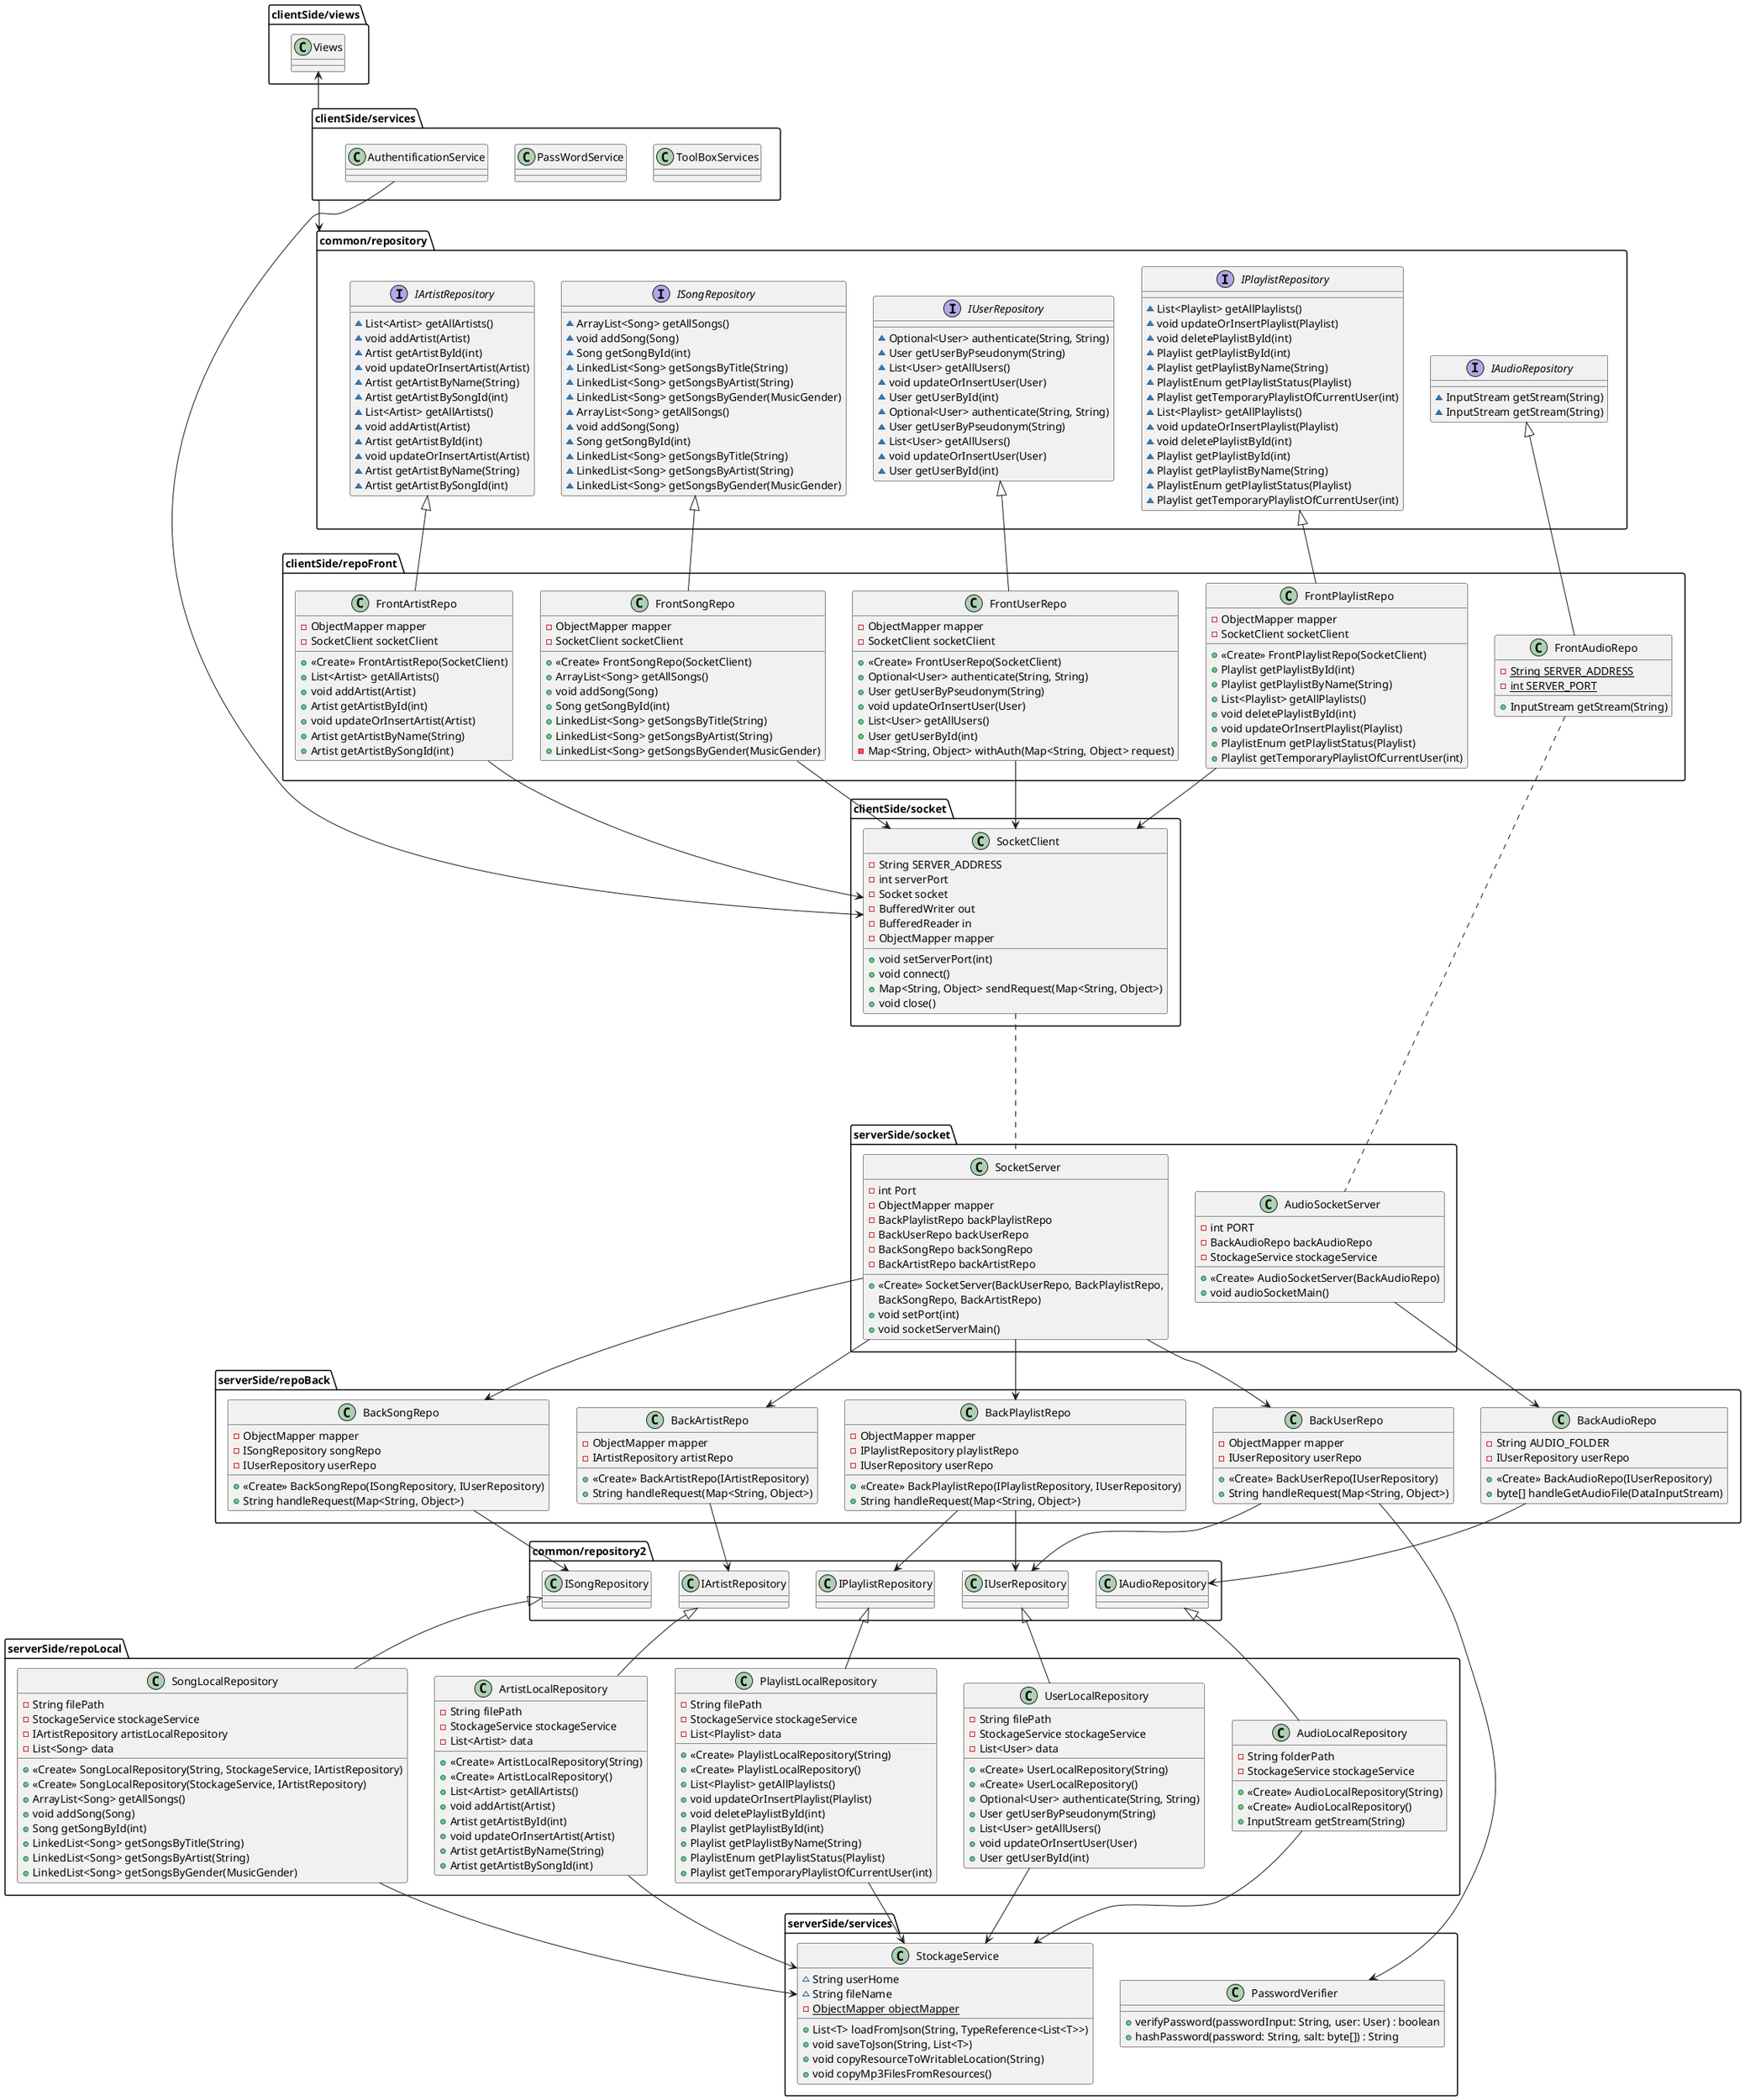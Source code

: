 @startuml

package "common/repository" {
    interface IPlaylistRepository {
        ~ List<Playlist> getAllPlaylists()
        ~ void updateOrInsertPlaylist(Playlist)
        ~ void deletePlaylistById(int)
        ~ Playlist getPlaylistById(int)
        ~ Playlist getPlaylistByName(String)
        ~ PlaylistEnum getPlaylistStatus(Playlist)
        ~ Playlist getTemporaryPlaylistOfCurrentUser(int)
    }

    interface IAudioRepository {
        ~ InputStream getStream(String)
    }

    interface IArtistRepository {
        ~ List<Artist> getAllArtists()
        ~ void addArtist(Artist)
        ~ Artist getArtistById(int)
        ~ void updateOrInsertArtist(Artist)
        ~ Artist getArtistByName(String)
        ~ Artist getArtistBySongId(int)
    }

    interface ISongRepository {
        ~ ArrayList<Song> getAllSongs()
        ~ void addSong(Song)
        ~ Song getSongById(int)
        ~ LinkedList<Song> getSongsByTitle(String)
        ~ LinkedList<Song> getSongsByArtist(String)
        ~ LinkedList<Song> getSongsByGender(MusicGender)
    }

    interface IUserRepository {
        ~ Optional<User> authenticate(String, String)
        ~ User getUserByPseudonym(String)
        ~ List<User> getAllUsers()
        ~ void updateOrInsertUser(User)
        ~ User getUserById(int)
    }
}

package "clientSide/repoFront" {
    class FrontAudioRepo {
        - {static} String SERVER_ADDRESS
        - {static} int SERVER_PORT
        + InputStream getStream(String)
    }

    class FrontArtistRepo {
        - ObjectMapper mapper
        - SocketClient socketClient
        + <<Create>> FrontArtistRepo(SocketClient)
        + List<Artist> getAllArtists()
        + void addArtist(Artist)
        + Artist getArtistById(int)
        + void updateOrInsertArtist(Artist)
        + Artist getArtistByName(String)
        + Artist getArtistBySongId(int)
    }

    class FrontUserRepo {
        - ObjectMapper mapper
        - SocketClient socketClient
        + <<Create>> FrontUserRepo(SocketClient)
        + Optional<User> authenticate(String, String)
        + User getUserByPseudonym(String)
        + void updateOrInsertUser(User)
        + List<User> getAllUsers()
        + User getUserById(int)
        - Map<String, Object> withAuth(Map<String, Object> request)
    }

    class FrontPlaylistRepo {
        - ObjectMapper mapper
        - SocketClient socketClient
        + <<Create>> FrontPlaylistRepo(SocketClient)
        + Playlist getPlaylistById(int)
        + Playlist getPlaylistByName(String)
        + List<Playlist> getAllPlaylists()
        + void deletePlaylistById(int)
        + void updateOrInsertPlaylist(Playlist)
        + PlaylistEnum getPlaylistStatus(Playlist)
        + Playlist getTemporaryPlaylistOfCurrentUser(int)
    }

    class FrontSongRepo {
        - ObjectMapper mapper
        - SocketClient socketClient
        + <<Create>> FrontSongRepo(SocketClient)
        + ArrayList<Song> getAllSongs()
        + void addSong(Song)
        + Song getSongById(int)
        + LinkedList<Song> getSongsByTitle(String)
        + LinkedList<Song> getSongsByArtist(String)
        + LinkedList<Song> getSongsByGender(MusicGender)
    }
}

package "clientSide/socket" {
    class SocketClient {
        - String SERVER_ADDRESS
        - int serverPort
        - Socket socket
        - BufferedWriter out
        - BufferedReader in
        - ObjectMapper mapper
        + void setServerPort(int)
        + void connect()
        + Map<String, Object> sendRequest(Map<String, Object>)
        + void close()
    }
}

package "serverSide/socket" {
    class AudioSocketServer {
        - int PORT
        - BackAudioRepo backAudioRepo
        - StockageService stockageService
        + <<Create>> AudioSocketServer(BackAudioRepo)
        + void audioSocketMain()
    }

    class SocketServer {
        - int Port
        - ObjectMapper mapper
        - BackPlaylistRepo backPlaylistRepo
        - BackUserRepo backUserRepo
        - BackSongRepo backSongRepo
        - BackArtistRepo backArtistRepo
        + <<Create>> SocketServer(BackUserRepo, BackPlaylistRepo,
        BackSongRepo, BackArtistRepo)
        + void setPort(int)
        + void socketServerMain()
    }
}

package "serverSide/repoBack" {
    class BackAudioRepo {
        - String AUDIO_FOLDER
        - IUserRepository userRepo
        + <<Create>> BackAudioRepo(IUserRepository)
        + byte[] handleGetAudioFile(DataInputStream)
    }

    class BackUserRepo {
        - ObjectMapper mapper
        - IUserRepository userRepo
        + <<Create>> BackUserRepo(IUserRepository)
        + String handleRequest(Map<String, Object>)
    }

    class BackSongRepo {
        - ObjectMapper mapper
        - ISongRepository songRepo
        - IUserRepository userRepo
        + <<Create>> BackSongRepo(ISongRepository, IUserRepository)
        + String handleRequest(Map<String, Object>)
    }

    class BackPlaylistRepo {
        - ObjectMapper mapper
        - IPlaylistRepository playlistRepo
        - IUserRepository userRepo
        + <<Create>> BackPlaylistRepo(IPlaylistRepository, IUserRepository)
        + String handleRequest(Map<String, Object>)
    }

    class BackArtistRepo {
        - ObjectMapper mapper
        - IArtistRepository artistRepo
        + <<Create>> BackArtistRepo(IArtistRepository)
        + String handleRequest(Map<String, Object>)
    }
}

package "common/repository" {
    interface IUserRepository {
        ~ Optional<User> authenticate(String, String)
        ~ User getUserByPseudonym(String)
        ~ List<User> getAllUsers()
        ~ void updateOrInsertUser(User)
        ~ User getUserById(int)
    }

    interface ISongRepository {
        ~ ArrayList<Song> getAllSongs()
        ~ void addSong(Song)
        ~ Song getSongById(int)
        ~ LinkedList<Song> getSongsByTitle(String)
        ~ LinkedList<Song> getSongsByArtist(String)
        ~ LinkedList<Song> getSongsByGender(MusicGender)
    }

    interface IPlaylistRepository {
        ~ List<Playlist> getAllPlaylists()
        ~ void updateOrInsertPlaylist(Playlist)
        ~ void deletePlaylistById(int)
        ~ Playlist getPlaylistById(int)
        ~ Playlist getPlaylistByName(String)
        ~ PlaylistEnum getPlaylistStatus(Playlist)
        ~ Playlist getTemporaryPlaylistOfCurrentUser(int)
    }

    interface IAudioRepository {
        ~ InputStream getStream(String)
    }

    interface IArtistRepository {
        ~ List<Artist> getAllArtists()
        ~ void addArtist(Artist)
        ~ Artist getArtistById(int)
        ~ void updateOrInsertArtist(Artist)
        ~ Artist getArtistByName(String)
        ~ Artist getArtistBySongId(int)
    }
}

package "serverSide/repoLocal" {
    class SongLocalRepository {
        - String filePath
        - StockageService stockageService
        - IArtistRepository artistLocalRepository
        - List<Song> data
        + <<Create>> SongLocalRepository(String, StockageService, IArtistRepository)
        + <<Create>> SongLocalRepository(StockageService, IArtistRepository)
        + ArrayList<Song> getAllSongs()
        + void addSong(Song)
        + Song getSongById(int)
        + LinkedList<Song> getSongsByTitle(String)
        + LinkedList<Song> getSongsByArtist(String)
        + LinkedList<Song> getSongsByGender(MusicGender)
    }

    class PlaylistLocalRepository {
        - String filePath
        - StockageService stockageService
        - List<Playlist> data
        + <<Create>> PlaylistLocalRepository(String)
        + <<Create>> PlaylistLocalRepository()
        + List<Playlist> getAllPlaylists()
        + void updateOrInsertPlaylist(Playlist)
        + void deletePlaylistById(int)
        + Playlist getPlaylistById(int)
        + Playlist getPlaylistByName(String)
        + PlaylistEnum getPlaylistStatus(Playlist)
        + Playlist getTemporaryPlaylistOfCurrentUser(int)
    }

    class UserLocalRepository {
        - String filePath
        - StockageService stockageService
        - List<User> data
        + <<Create>> UserLocalRepository(String)
        + <<Create>> UserLocalRepository()
        + Optional<User> authenticate(String, String)
        + User getUserByPseudonym(String)
        + List<User> getAllUsers()
        + void updateOrInsertUser(User)
        + User getUserById(int)
    }

    class ArtistLocalRepository {
        - String filePath
        - StockageService stockageService
        - List<Artist> data
        + <<Create>> ArtistLocalRepository(String)
        + <<Create>> ArtistLocalRepository()
        + List<Artist> getAllArtists()
        + void addArtist(Artist)
        + Artist getArtistById(int)
        + void updateOrInsertArtist(Artist)
        + Artist getArtistByName(String)
        + Artist getArtistBySongId(int)
    }

    class AudioLocalRepository {
        - String folderPath
        - StockageService stockageService
        + <<Create>> AudioLocalRepository(String)
        + <<Create>> AudioLocalRepository()
        + InputStream getStream(String)
    }
}

package "serverSide/services" {
    class StockageService {
        ~ String userHome
        ~ String fileName
        - {static} ObjectMapper objectMapper
        + List<T> loadFromJson(String, TypeReference<List<T>>)
        + void saveToJson(String, List<T>)
        + void copyResourceToWritableLocation(String)
        + void copyMp3FilesFromResources()
    }
    class PasswordVerifier {
        + verifyPassword(passwordInput: String, user: User) : boolean
        + hashPassword(password: String, salt: byte[]) : String
    }
}


' --- Dépendances (avec orientation vers le bas)
"clientSide/repoFront.FrontPlaylistRepo" -u-|> "common/repository.IPlaylistRepository"
"clientSide/repoFront.FrontAudioRepo" -u-|> "common/repository.IAudioRepository"
"clientSide/repoFront.FrontArtistRepo" -u-|> "common/repository.IArtistRepository"
"clientSide/repoFront.FrontSongRepo" -u-|> "common/repository.ISongRepository"
"clientSide/repoFront.FrontUserRepo" -u-|> "common/repository.IUserRepository"

"clientSide/repoFront.FrontArtistRepo" -d-> "clientSide/socket.SocketClient"
"clientSide/repoFront.FrontUserRepo" -d-> "clientSide/socket.SocketClient"
"clientSide/repoFront.FrontPlaylistRepo" -d-> "clientSide/socket.SocketClient"
"clientSide/repoFront.FrontSongRepo" -d-> "clientSide/socket.SocketClient"

"serverSide/socket.SocketServer" -d-> "serverSide/repoBack.BackUserRepo"
"serverSide/socket.SocketServer" -d-> "serverSide/repoBack.BackPlaylistRepo"
"serverSide/socket.SocketServer" -d-> "serverSide/repoBack.BackSongRepo"
"serverSide/socket.SocketServer" -d-> "serverSide/repoBack.BackArtistRepo"

"serverSide/repoBack.BackAudioRepo" -d-> "common/repository2.IAudioRepository"
"serverSide/repoBack.BackUserRepo" -d-> "common/repository2.IUserRepository"
"serverSide/repoBack.BackSongRepo" -d-> "common/repository2.ISongRepository"
"serverSide/repoBack.BackPlaylistRepo" -d-> "common/repository2.IPlaylistRepository"
"serverSide/repoBack.BackPlaylistRepo" -d-> "common/repository2.IUserRepository"
"serverSide/repoBack.BackArtistRepo" -d-> "common/repository2.IArtistRepository"
"serverSide/repoBack.BackUserRepo" -d-> "serverSide/services.PasswordVerifier"

"serverSide/repoLocal.SongLocalRepository" -u-|> "common/repository2.ISongRepository"
"serverSide/repoLocal.PlaylistLocalRepository" -u-|> "common/repository2.IPlaylistRepository"
"serverSide/repoLocal.UserLocalRepository" -u-|> "common/repository2.IUserRepository"
"serverSide/repoLocal.ArtistLocalRepository" -u-|> "common/repository2.IArtistRepository"
"serverSide/repoLocal.AudioLocalRepository" -u-|> "common/repository2.IAudioRepository"

"serverSide/repoLocal.SongLocalRepository" -d-> "serverSide/services.StockageService"
"serverSide/repoLocal.PlaylistLocalRepository" -d-> "serverSide/services.StockageService"
"serverSide/repoLocal.UserLocalRepository" -d-> "serverSide/services.StockageService"
"serverSide/repoLocal.ArtistLocalRepository" -d-> "serverSide/services.StockageService"
"serverSide/repoLocal.AudioLocalRepository" -d-> "serverSide/services.StockageService"

"serverSide/socket.AudioSocketServer" -d-> "serverSide/repoBack.BackAudioRepo"

"clientSide/services.ToolBoxServices" -[hidden]d-> "common/repository.ISongRepository"
"clientSide/services.PassWordService" -[hidden]d-> "common/repository.ISongRepository"
"clientSide/services" -d-> "common/repository"
"clientSide/services" -u-> "clientSide/views.Views"

"clientSide/services.AuthentificationService" -u-> "clientSide/socket.SocketClient"
"clientSide/socket.SocketClient" ..d.. "serverSide/socket.SocketServer"
"clientSide/repoFront.FrontAudioRepo" ..d.. "serverSide/socket.AudioSocketServer"

"clientSide/socket.SocketClient" ..[hidden]d.. "serverSide/socket.AudioSocketServer"
"clientSide/repoFront.FrontAudioRepo" -[hidden]d-> "clientSide/socket.SocketClient"

@enduml